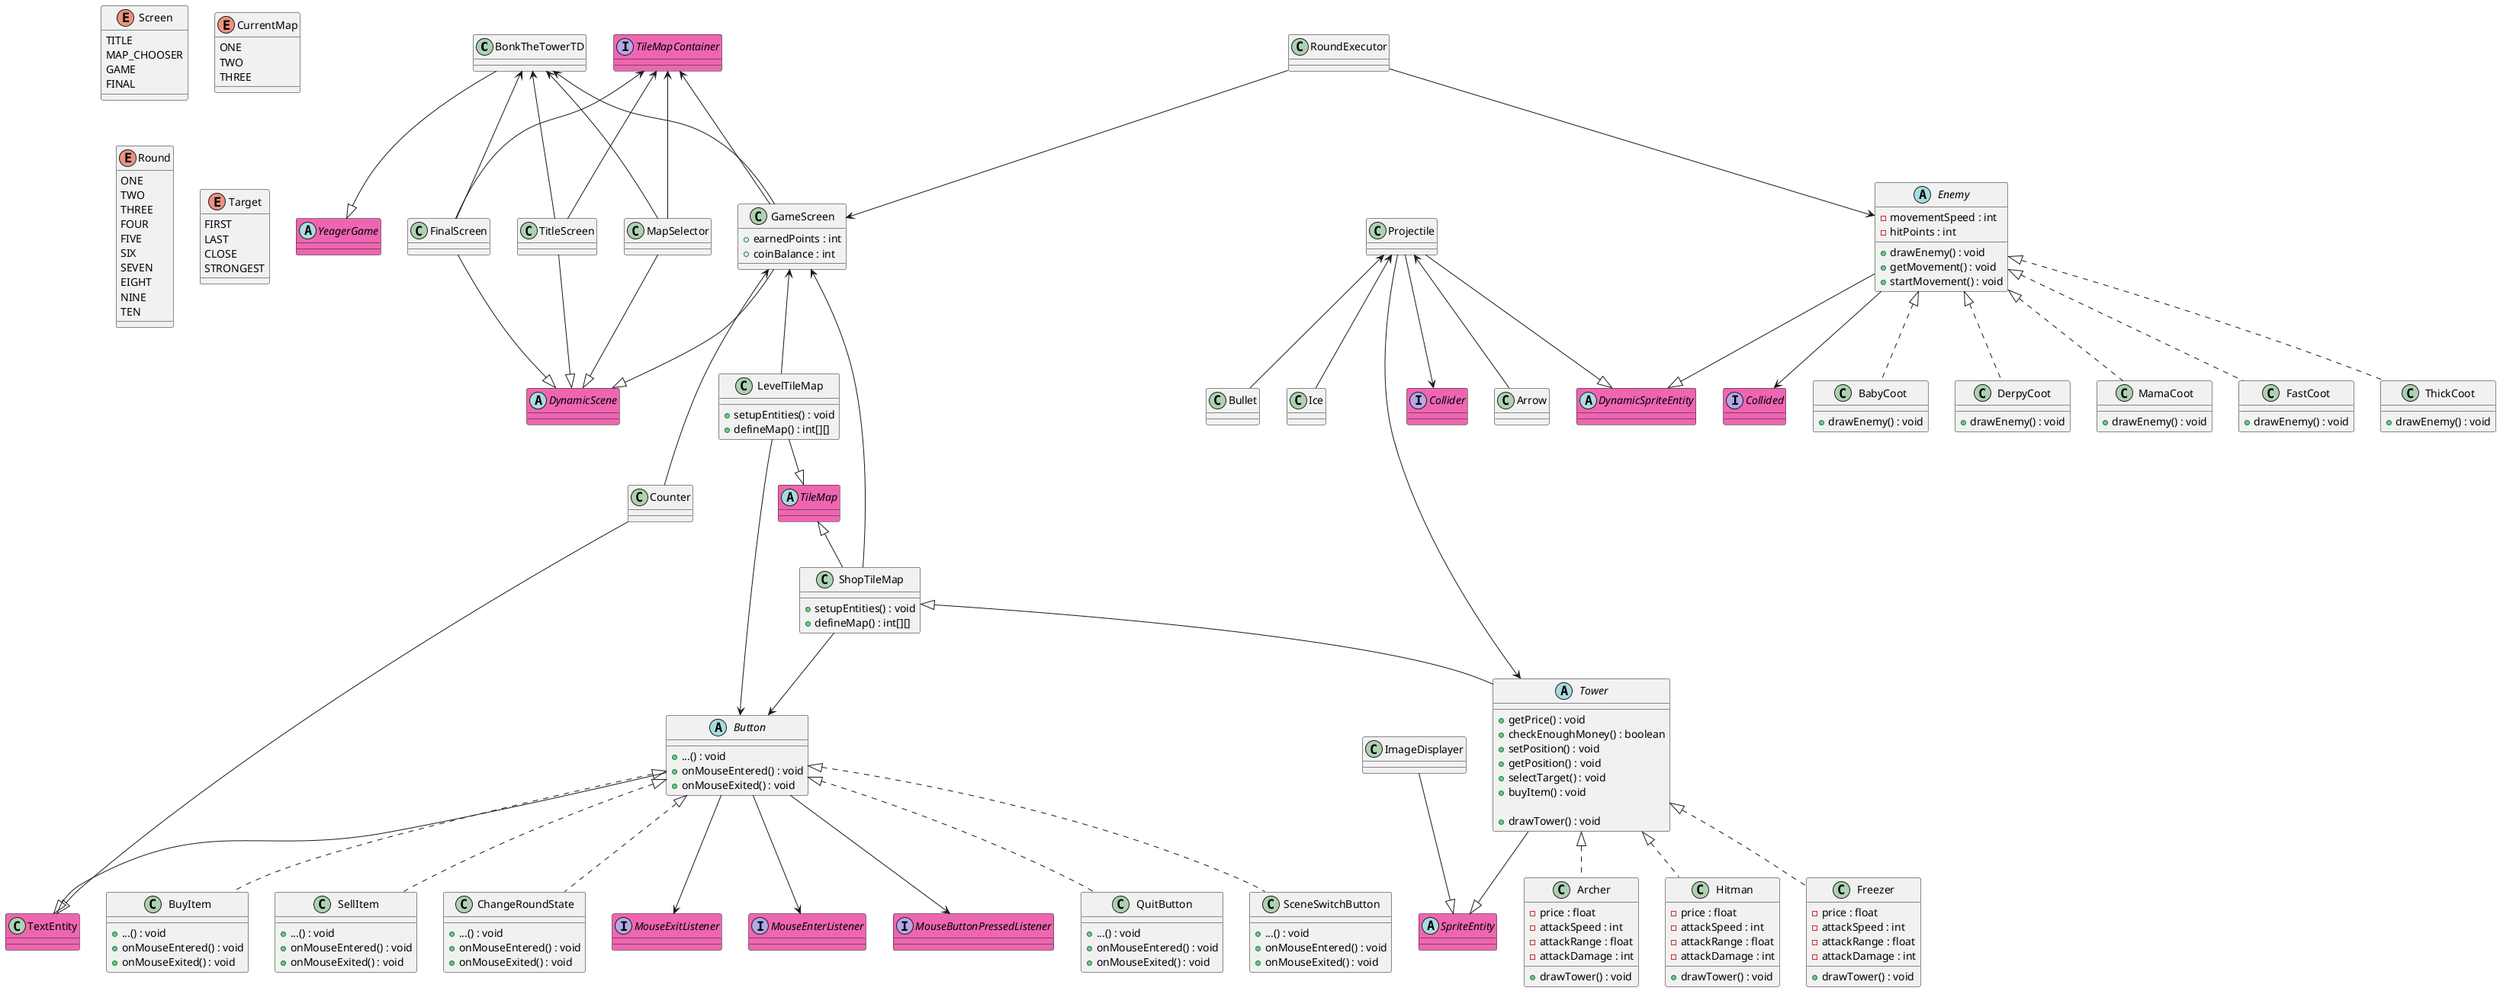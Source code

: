 @startuml BTT_TD_Diagram
class BonkTheTowerTD {

}

BonkTheTowerTD --|> YeagerGame
BonkTheTowerTD <-- TitleScreen
BonkTheTowerTD <-- MapSelector
BonkTheTowerTD <-- GameScreen
BonkTheTowerTD <-- FinalScreen

abstract class YeagerGame #EE66B1 {

}

class GameScreen {
+earnedPoints : int
+coinBalance : int
}

GameScreen <-- ShopTileMap
GameScreen <-- LevelTileMap
GameScreen <-- Counter

class TitleScreen {

}

class TextEntity {

}

class MapSelector {

}

interface TileMapContainer #EE66B1{

}

abstract class TileMap #EE66B1 {

}

TileMapContainer <-- TitleScreen
TileMapContainer <-- GameScreen
TileMapContainer <-- MapSelector
TileMapContainer <-- FinalScreen

TileMap <|-- ShopTileMap

class FinalScreen {

}

abstract class DynamicScene #EE66B1 {

}

GameScreen --|> DynamicScene
TitleScreen --|> DynamicScene
MapSelector --|> DynamicScene
FinalScreen --|> DynamicScene

class RoundExecutor {

}

RoundExecutor --> Enemy
RoundExecutor --> GameScreen

class LevelTileMap {
+setupEntities() : void
+defineMap() : int[][]
}

LevelTileMap --|> TileMap
LevelTileMap --> Button

enum Screen {
    TITLE
    MAP_CHOOSER
    GAME
    FINAL
}

enum CurrentMap {
    ONE
    TWO
    THREE
}

enum Round {
    ONE
    TWO
    THREE
    FOUR
    FIVE
    SIX
    SEVEN
    EIGHT
    NINE
    TEN
}

enum Target {
    FIRST
    LAST
    CLOSE
    STRONGEST
}

abstract class Button {
+...() : void
+onMouseEntered() : void
+onMouseExited() : void

}

Button --> MouseExitListener
Button --> MouseEnterListener
Button --> MouseButtonPressedListener
Button --|> TextEntity

Button <|.. QuitButton
Button <|.. SceneSwitchButton
Button <|.. BuyItem
Button <|.. SellItem
Button <|.. ChangeRoundState

interface MouseButtonPressedListener #EE66B1 {

}

interface MouseEnterListener #EE66B1 {

}

interface MouseExitListener #EE66B1 {

}

class TextEntity #EE66B1 {

}

class SceneSwitchButton {
+...() : void
+onMouseEntered() : void
+onMouseExited() : void
}

class ChangeRoundState {
+...() : void
+onMouseEntered() : void
+onMouseExited() : void
}

class BuyItem {
+...() : void
+onMouseEntered() : void
+onMouseExited() : void
}

class SellItem {
+...() : void
+onMouseEntered() : void
+onMouseExited() : void
}

class QuitButton {
+...() : void
+onMouseEntered() : void
+onMouseExited() : void
}

class ImageDisplayer {

}

ImageDisplayer --|> SpriteEntity

class Counter {

}

Counter --|> TextEntity

class ShopTileMap {
+setupEntities() : void
+defineMap() : int[][]
}

ShopTileMap <|-- Tower
ShopTileMap --> Button


abstract class Tower {
+getPrice() : void
+checkEnoughMoney() : boolean
+setPosition() : void
+getPosition() : void
+selectTarget() : void
+buyItem() : void

+drawTower() : void
}

class Archer {
-price : float
-attackSpeed : int
-attackRange : float
-attackDamage : int

+drawTower() : void
}

class Hitman {
-price : float
-attackSpeed : int
-attackRange : float
-attackDamage : int

+drawTower() : void
}

class Freezer {
-price : float
-attackSpeed : int
-attackRange : float
-attackDamage : int

+drawTower() : void
}

Tower <|.. Archer
Tower <|.. Hitman
Tower <|.. Freezer

Tower --|> SpriteEntity
Enemy --|> DynamicSpriteEntity
Projectile --|> DynamicSpriteEntity

abstract class SpriteEntity #EE66B1 {

}

abstract class DynamicSpriteEntity #EE66B1 {

}

class Projectile {

}

interface Collider #EE66B1{
}

Projectile --> Collider
Projectile --> Tower

class Arrow {

}

class Bullet {

}

class Ice {

}

Projectile <-- Arrow
Projectile <-- Bullet
Projectile <-- Ice


abstract class Enemy {
-movementSpeed : int
-hitPoints : int

+drawEnemy() : void
+getMovement() : void
+startMovement() : void
}

interface Collided #EE66B1{

}

Enemy --> Collided

class BabyCoot {
+drawEnemy() : void
}

class DerpyCoot {
+drawEnemy() : void
}

class MamaCoot {
+drawEnemy() : void
}

class FastCoot {
+drawEnemy() : void
}

class ThickCoot {
+drawEnemy() : void
}

Enemy <|.. BabyCoot
Enemy <|.. DerpyCoot
Enemy <|.. MamaCoot
Enemy <|.. FastCoot
Enemy <|.. ThickCoot

@enduml